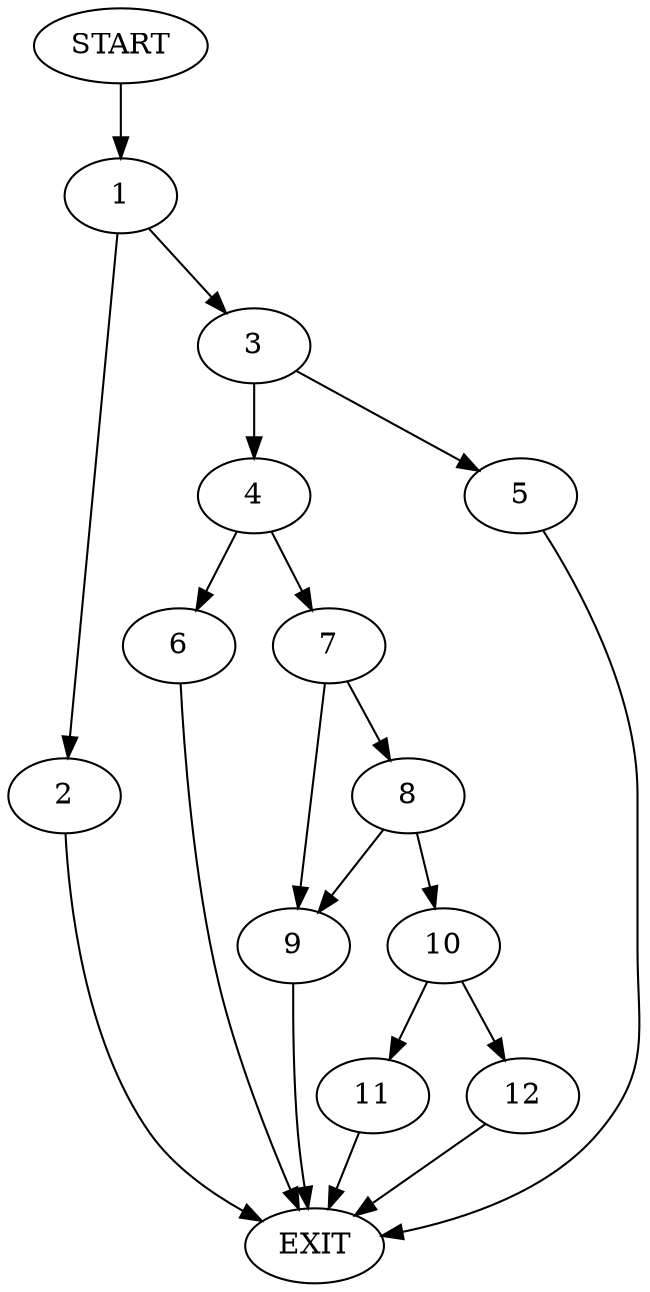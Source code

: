 digraph {
0 [label="START"]
13 [label="EXIT"]
0 -> 1
1 -> 2
1 -> 3
2 -> 13
3 -> 4
3 -> 5
4 -> 6
4 -> 7
5 -> 13
7 -> 8
7 -> 9
6 -> 13
8 -> 10
8 -> 9
9 -> 13
10 -> 11
10 -> 12
11 -> 13
12 -> 13
}
